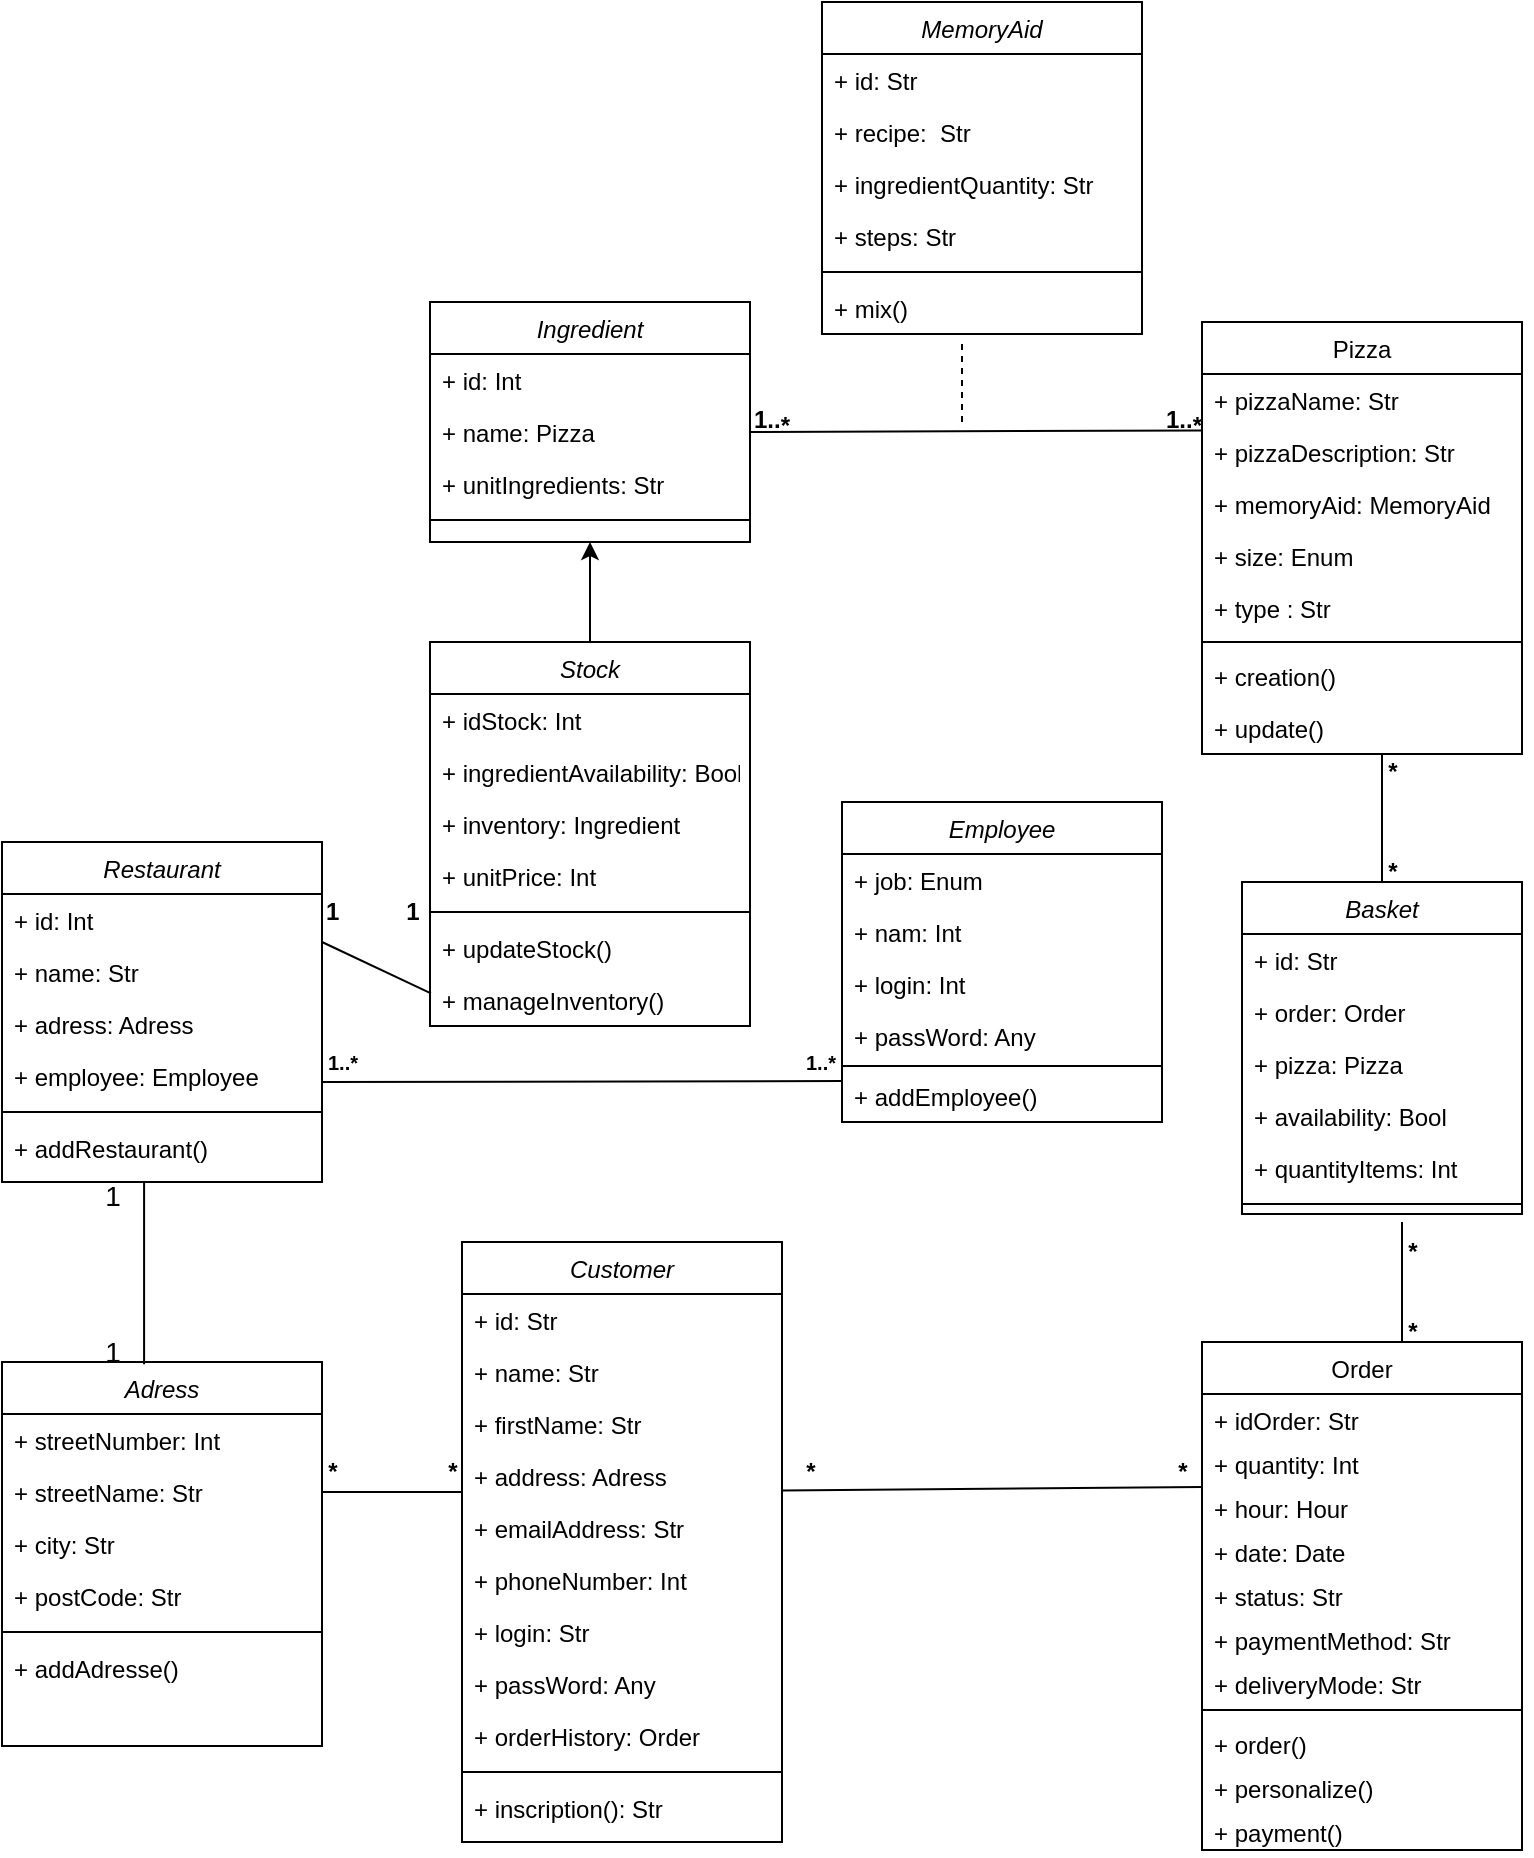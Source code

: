<mxfile version="20.8.16" type="device"><diagram id="C5RBs43oDa-KdzZeNtuy" name="Page-1"><mxGraphModel dx="469" dy="485" grid="1" gridSize="10" guides="1" tooltips="1" connect="1" arrows="1" fold="1" page="1" pageScale="1" pageWidth="827" pageHeight="1169" math="0" shadow="0"><root><mxCell id="WIyWlLk6GJQsqaUBKTNV-0"/><mxCell id="WIyWlLk6GJQsqaUBKTNV-1" parent="WIyWlLk6GJQsqaUBKTNV-0"/><mxCell id="zkfFHV4jXpPFQw0GAbJ--0" value="Customer" style="swimlane;fontStyle=2;align=center;verticalAlign=top;childLayout=stackLayout;horizontal=1;startSize=26;horizontalStack=0;resizeParent=1;resizeLast=0;collapsible=1;marginBottom=0;rounded=0;shadow=0;strokeWidth=1;" parent="WIyWlLk6GJQsqaUBKTNV-1" vertex="1"><mxGeometry x="270" y="630" width="160" height="300" as="geometry"><mxRectangle x="230" y="140" width="160" height="26" as="alternateBounds"/></mxGeometry></mxCell><mxCell id="zkfFHV4jXpPFQw0GAbJ--1" value="+ id: Str" style="text;align=left;verticalAlign=top;spacingLeft=4;spacingRight=4;overflow=hidden;rotatable=0;points=[[0,0.5],[1,0.5]];portConstraint=eastwest;" parent="zkfFHV4jXpPFQw0GAbJ--0" vertex="1"><mxGeometry y="26" width="160" height="26" as="geometry"/></mxCell><mxCell id="oWR96IJqi7vCmlH9V8G7-21" value="+ name: Str" style="text;align=left;verticalAlign=top;spacingLeft=4;spacingRight=4;overflow=hidden;rotatable=0;points=[[0,0.5],[1,0.5]];portConstraint=eastwest;" parent="zkfFHV4jXpPFQw0GAbJ--0" vertex="1"><mxGeometry y="52" width="160" height="26" as="geometry"/></mxCell><mxCell id="zkfFHV4jXpPFQw0GAbJ--2" value="+ firstName: Str" style="text;align=left;verticalAlign=top;spacingLeft=4;spacingRight=4;overflow=hidden;rotatable=0;points=[[0,0.5],[1,0.5]];portConstraint=eastwest;rounded=0;shadow=0;html=0;" parent="zkfFHV4jXpPFQw0GAbJ--0" vertex="1"><mxGeometry y="78" width="160" height="26" as="geometry"/></mxCell><mxCell id="zkfFHV4jXpPFQw0GAbJ--3" value="+ address: Adress" style="text;align=left;verticalAlign=top;spacingLeft=4;spacingRight=4;overflow=hidden;rotatable=0;points=[[0,0.5],[1,0.5]];portConstraint=eastwest;rounded=0;shadow=0;html=0;" parent="zkfFHV4jXpPFQw0GAbJ--0" vertex="1"><mxGeometry y="104" width="160" height="26" as="geometry"/></mxCell><mxCell id="oWR96IJqi7vCmlH9V8G7-4" value="+ emailAddress: Str" style="text;align=left;verticalAlign=top;spacingLeft=4;spacingRight=4;overflow=hidden;rotatable=0;points=[[0,0.5],[1,0.5]];portConstraint=eastwest;rounded=0;shadow=0;html=0;" parent="zkfFHV4jXpPFQw0GAbJ--0" vertex="1"><mxGeometry y="130" width="160" height="26" as="geometry"/></mxCell><mxCell id="oWR96IJqi7vCmlH9V8G7-5" value="+ phoneNumber: Int" style="text;align=left;verticalAlign=top;spacingLeft=4;spacingRight=4;overflow=hidden;rotatable=0;points=[[0,0.5],[1,0.5]];portConstraint=eastwest;rounded=0;shadow=0;html=0;" parent="zkfFHV4jXpPFQw0GAbJ--0" vertex="1"><mxGeometry y="156" width="160" height="26" as="geometry"/></mxCell><mxCell id="oWR96IJqi7vCmlH9V8G7-6" value="+ login: Str" style="text;align=left;verticalAlign=top;spacingLeft=4;spacingRight=4;overflow=hidden;rotatable=0;points=[[0,0.5],[1,0.5]];portConstraint=eastwest;rounded=0;shadow=0;html=0;" parent="zkfFHV4jXpPFQw0GAbJ--0" vertex="1"><mxGeometry y="182" width="160" height="26" as="geometry"/></mxCell><mxCell id="oWR96IJqi7vCmlH9V8G7-7" value="+ passWord: Any" style="text;align=left;verticalAlign=top;spacingLeft=4;spacingRight=4;overflow=hidden;rotatable=0;points=[[0,0.5],[1,0.5]];portConstraint=eastwest;rounded=0;shadow=0;html=0;" parent="zkfFHV4jXpPFQw0GAbJ--0" vertex="1"><mxGeometry y="208" width="160" height="26" as="geometry"/></mxCell><mxCell id="oWR96IJqi7vCmlH9V8G7-186" value="+ orderHistory: Order" style="text;align=left;verticalAlign=top;spacingLeft=4;spacingRight=4;overflow=hidden;rotatable=0;points=[[0,0.5],[1,0.5]];portConstraint=eastwest;rounded=0;shadow=0;html=0;" parent="zkfFHV4jXpPFQw0GAbJ--0" vertex="1"><mxGeometry y="234" width="160" height="26" as="geometry"/></mxCell><mxCell id="zkfFHV4jXpPFQw0GAbJ--4" value="&lt;br&gt;" style="line;html=1;strokeWidth=1;align=left;verticalAlign=middle;spacingTop=-1;spacingLeft=3;spacingRight=3;rotatable=0;labelPosition=right;points=[];portConstraint=eastwest;" parent="zkfFHV4jXpPFQw0GAbJ--0" vertex="1"><mxGeometry y="260" width="160" height="10" as="geometry"/></mxCell><mxCell id="zkfFHV4jXpPFQw0GAbJ--5" value="+ inscription(): Str&#10;" style="text;align=left;verticalAlign=top;spacingLeft=4;spacingRight=4;overflow=hidden;rotatable=0;points=[[0,0.5],[1,0.5]];portConstraint=eastwest;" parent="zkfFHV4jXpPFQw0GAbJ--0" vertex="1"><mxGeometry y="270" width="160" height="18" as="geometry"/></mxCell><mxCell id="zkfFHV4jXpPFQw0GAbJ--13" value="Order" style="swimlane;fontStyle=0;align=center;verticalAlign=top;childLayout=stackLayout;horizontal=1;startSize=26;horizontalStack=0;resizeParent=1;resizeLast=0;collapsible=1;marginBottom=0;rounded=0;shadow=0;strokeWidth=1;" parent="WIyWlLk6GJQsqaUBKTNV-1" vertex="1"><mxGeometry x="640" y="680" width="160" height="254" as="geometry"><mxRectangle x="640" y="450" width="170" height="26" as="alternateBounds"/></mxGeometry></mxCell><mxCell id="oWR96IJqi7vCmlH9V8G7-34" value="+ idOrder: Str" style="text;align=left;verticalAlign=top;spacingLeft=4;spacingRight=4;overflow=hidden;rotatable=0;points=[[0,0.5],[1,0.5]];portConstraint=eastwest;" parent="zkfFHV4jXpPFQw0GAbJ--13" vertex="1"><mxGeometry y="26" width="160" height="22" as="geometry"/></mxCell><mxCell id="zkfFHV4jXpPFQw0GAbJ--14" value="+ quantity: Int" style="text;align=left;verticalAlign=top;spacingLeft=4;spacingRight=4;overflow=hidden;rotatable=0;points=[[0,0.5],[1,0.5]];portConstraint=eastwest;" parent="zkfFHV4jXpPFQw0GAbJ--13" vertex="1"><mxGeometry y="48" width="160" height="22" as="geometry"/></mxCell><mxCell id="oWR96IJqi7vCmlH9V8G7-31" value="+ hour: Hour" style="text;align=left;verticalAlign=top;spacingLeft=4;spacingRight=4;overflow=hidden;rotatable=0;points=[[0,0.5],[1,0.5]];portConstraint=eastwest;" parent="zkfFHV4jXpPFQw0GAbJ--13" vertex="1"><mxGeometry y="70" width="160" height="22" as="geometry"/></mxCell><mxCell id="oWR96IJqi7vCmlH9V8G7-30" value="+ date: Date" style="text;align=left;verticalAlign=top;spacingLeft=4;spacingRight=4;overflow=hidden;rotatable=0;points=[[0,0.5],[1,0.5]];portConstraint=eastwest;" parent="zkfFHV4jXpPFQw0GAbJ--13" vertex="1"><mxGeometry y="92" width="160" height="22" as="geometry"/></mxCell><mxCell id="oWR96IJqi7vCmlH9V8G7-32" value="+ status: Str" style="text;align=left;verticalAlign=top;spacingLeft=4;spacingRight=4;overflow=hidden;rotatable=0;points=[[0,0.5],[1,0.5]];portConstraint=eastwest;" parent="zkfFHV4jXpPFQw0GAbJ--13" vertex="1"><mxGeometry y="114" width="160" height="22" as="geometry"/></mxCell><mxCell id="oWR96IJqi7vCmlH9V8G7-27" value="+ paymentMethod: Str" style="text;align=left;verticalAlign=top;spacingLeft=4;spacingRight=4;overflow=hidden;rotatable=0;points=[[0,0.5],[1,0.5]];portConstraint=eastwest;" parent="zkfFHV4jXpPFQw0GAbJ--13" vertex="1"><mxGeometry y="136" width="160" height="22" as="geometry"/></mxCell><mxCell id="oWR96IJqi7vCmlH9V8G7-33" value="+ deliveryMode: Str" style="text;align=left;verticalAlign=top;spacingLeft=4;spacingRight=4;overflow=hidden;rotatable=0;points=[[0,0.5],[1,0.5]];portConstraint=eastwest;" parent="zkfFHV4jXpPFQw0GAbJ--13" vertex="1"><mxGeometry y="158" width="160" height="22" as="geometry"/></mxCell><mxCell id="zkfFHV4jXpPFQw0GAbJ--15" value="" style="line;html=1;strokeWidth=1;align=left;verticalAlign=middle;spacingTop=-1;spacingLeft=3;spacingRight=3;rotatable=0;labelPosition=right;points=[];portConstraint=eastwest;" parent="zkfFHV4jXpPFQw0GAbJ--13" vertex="1"><mxGeometry y="180" width="160" height="8" as="geometry"/></mxCell><mxCell id="oWR96IJqi7vCmlH9V8G7-25" value="+ order()" style="text;align=left;verticalAlign=top;spacingLeft=4;spacingRight=4;overflow=hidden;rotatable=0;points=[[0,0.5],[1,0.5]];portConstraint=eastwest;" parent="zkfFHV4jXpPFQw0GAbJ--13" vertex="1"><mxGeometry y="188" width="160" height="22" as="geometry"/></mxCell><mxCell id="oWR96IJqi7vCmlH9V8G7-29" value="+ personalize()" style="text;align=left;verticalAlign=top;spacingLeft=4;spacingRight=4;overflow=hidden;rotatable=0;points=[[0,0.5],[1,0.5]];portConstraint=eastwest;" parent="zkfFHV4jXpPFQw0GAbJ--13" vertex="1"><mxGeometry y="210" width="160" height="22" as="geometry"/></mxCell><mxCell id="oWR96IJqi7vCmlH9V8G7-28" value="+ payment()" style="text;align=left;verticalAlign=top;spacingLeft=4;spacingRight=4;overflow=hidden;rotatable=0;points=[[0,0.5],[1,0.5]];portConstraint=eastwest;" parent="zkfFHV4jXpPFQw0GAbJ--13" vertex="1"><mxGeometry y="232" width="160" height="22" as="geometry"/></mxCell><mxCell id="oWR96IJqi7vCmlH9V8G7-11" value="Pizza" style="swimlane;fontStyle=0;align=center;verticalAlign=top;childLayout=stackLayout;horizontal=1;startSize=26;horizontalStack=0;resizeParent=1;resizeLast=0;collapsible=1;marginBottom=0;rounded=0;shadow=0;strokeWidth=1;" parent="WIyWlLk6GJQsqaUBKTNV-1" vertex="1"><mxGeometry x="640" y="170" width="160" height="216" as="geometry"><mxRectangle x="550" y="140" width="160" height="26" as="alternateBounds"/></mxGeometry></mxCell><mxCell id="oWR96IJqi7vCmlH9V8G7-12" value="+ pizzaName: Str    " style="text;align=left;verticalAlign=top;spacingLeft=4;spacingRight=4;overflow=hidden;rotatable=0;points=[[0,0.5],[1,0.5]];portConstraint=eastwest;" parent="oWR96IJqi7vCmlH9V8G7-11" vertex="1"><mxGeometry y="26" width="160" height="26" as="geometry"/></mxCell><mxCell id="oWR96IJqi7vCmlH9V8G7-22" value="+ pizzaDescription: Str    " style="text;align=left;verticalAlign=top;spacingLeft=4;spacingRight=4;overflow=hidden;rotatable=0;points=[[0,0.5],[1,0.5]];portConstraint=eastwest;" parent="oWR96IJqi7vCmlH9V8G7-11" vertex="1"><mxGeometry y="52" width="160" height="26" as="geometry"/></mxCell><mxCell id="oWR96IJqi7vCmlH9V8G7-13" value="+ memoryAid: MemoryAid" style="text;align=left;verticalAlign=top;spacingLeft=4;spacingRight=4;overflow=hidden;rotatable=0;points=[[0,0.5],[1,0.5]];portConstraint=eastwest;rounded=0;shadow=0;html=0;" parent="oWR96IJqi7vCmlH9V8G7-11" vertex="1"><mxGeometry y="78" width="160" height="26" as="geometry"/></mxCell><mxCell id="oWR96IJqi7vCmlH9V8G7-14" value="+ size: Enum" style="text;align=left;verticalAlign=top;spacingLeft=4;spacingRight=4;overflow=hidden;rotatable=0;points=[[0,0.5],[1,0.5]];portConstraint=eastwest;rounded=0;shadow=0;html=0;" parent="oWR96IJqi7vCmlH9V8G7-11" vertex="1"><mxGeometry y="104" width="160" height="26" as="geometry"/></mxCell><mxCell id="oWR96IJqi7vCmlH9V8G7-15" value="+ type : Str" style="text;align=left;verticalAlign=top;spacingLeft=4;spacingRight=4;overflow=hidden;rotatable=0;points=[[0,0.5],[1,0.5]];portConstraint=eastwest;rounded=0;shadow=0;html=0;" parent="oWR96IJqi7vCmlH9V8G7-11" vertex="1"><mxGeometry y="130" width="160" height="26" as="geometry"/></mxCell><mxCell id="oWR96IJqi7vCmlH9V8G7-16" value="" style="line;html=1;strokeWidth=1;align=left;verticalAlign=middle;spacingTop=-1;spacingLeft=3;spacingRight=3;rotatable=0;labelPosition=right;points=[];portConstraint=eastwest;" parent="oWR96IJqi7vCmlH9V8G7-11" vertex="1"><mxGeometry y="156" width="160" height="8" as="geometry"/></mxCell><mxCell id="oWR96IJqi7vCmlH9V8G7-17" value="+ creation()" style="text;align=left;verticalAlign=top;spacingLeft=4;spacingRight=4;overflow=hidden;rotatable=0;points=[[0,0.5],[1,0.5]];portConstraint=eastwest;" parent="oWR96IJqi7vCmlH9V8G7-11" vertex="1"><mxGeometry y="164" width="160" height="26" as="geometry"/></mxCell><mxCell id="oWR96IJqi7vCmlH9V8G7-18" value="+ update()" style="text;align=left;verticalAlign=top;spacingLeft=4;spacingRight=4;overflow=hidden;rotatable=0;points=[[0,0.5],[1,0.5]];portConstraint=eastwest;" parent="oWR96IJqi7vCmlH9V8G7-11" vertex="1"><mxGeometry y="190" width="160" height="26" as="geometry"/></mxCell><mxCell id="oWR96IJqi7vCmlH9V8G7-40" value="Ingredient" style="swimlane;fontStyle=2;align=center;verticalAlign=top;childLayout=stackLayout;horizontal=1;startSize=26;horizontalStack=0;resizeParent=1;resizeLast=0;collapsible=1;marginBottom=0;rounded=0;shadow=0;strokeWidth=1;" parent="WIyWlLk6GJQsqaUBKTNV-1" vertex="1"><mxGeometry x="254" y="160" width="160" height="120" as="geometry"><mxRectangle x="230" y="140" width="160" height="26" as="alternateBounds"/></mxGeometry></mxCell><mxCell id="oWR96IJqi7vCmlH9V8G7-41" value="+ id: Int" style="text;align=left;verticalAlign=top;spacingLeft=4;spacingRight=4;overflow=hidden;rotatable=0;points=[[0,0.5],[1,0.5]];portConstraint=eastwest;" parent="oWR96IJqi7vCmlH9V8G7-40" vertex="1"><mxGeometry y="26" width="160" height="26" as="geometry"/></mxCell><mxCell id="oWR96IJqi7vCmlH9V8G7-42" value="+ name: Pizza" style="text;align=left;verticalAlign=top;spacingLeft=4;spacingRight=4;overflow=hidden;rotatable=0;points=[[0,0.5],[1,0.5]];portConstraint=eastwest;" parent="oWR96IJqi7vCmlH9V8G7-40" vertex="1"><mxGeometry y="52" width="160" height="26" as="geometry"/></mxCell><mxCell id="oWR96IJqi7vCmlH9V8G7-51" value="+ unitIngredients: Str" style="text;align=left;verticalAlign=top;spacingLeft=4;spacingRight=4;overflow=hidden;rotatable=0;points=[[0,0.5],[1,0.5]];portConstraint=eastwest;rounded=0;shadow=0;html=0;" parent="oWR96IJqi7vCmlH9V8G7-40" vertex="1"><mxGeometry y="78" width="160" height="26" as="geometry"/></mxCell><mxCell id="oWR96IJqi7vCmlH9V8G7-49" value="&lt;br&gt;" style="line;html=1;strokeWidth=1;align=left;verticalAlign=middle;spacingTop=-1;spacingLeft=3;spacingRight=3;rotatable=0;labelPosition=right;points=[];portConstraint=eastwest;" parent="oWR96IJqi7vCmlH9V8G7-40" vertex="1"><mxGeometry y="104" width="160" height="10" as="geometry"/></mxCell><mxCell id="oWR96IJqi7vCmlH9V8G7-60" style="edgeStyle=orthogonalEdgeStyle;rounded=0;orthogonalLoop=1;jettySize=auto;html=1;exitX=0.5;exitY=0;exitDx=0;exitDy=0;entryX=0.5;entryY=1;entryDx=0;entryDy=0;" parent="WIyWlLk6GJQsqaUBKTNV-1" source="oWR96IJqi7vCmlH9V8G7-54" target="oWR96IJqi7vCmlH9V8G7-40" edge="1"><mxGeometry relative="1" as="geometry"/></mxCell><mxCell id="oWR96IJqi7vCmlH9V8G7-54" value="Stock" style="swimlane;fontStyle=2;align=center;verticalAlign=top;childLayout=stackLayout;horizontal=1;startSize=26;horizontalStack=0;resizeParent=1;resizeLast=0;collapsible=1;marginBottom=0;rounded=0;shadow=0;strokeWidth=1;" parent="WIyWlLk6GJQsqaUBKTNV-1" vertex="1"><mxGeometry x="254" y="330" width="160" height="192" as="geometry"><mxRectangle x="254" y="330" width="160" height="26" as="alternateBounds"/></mxGeometry></mxCell><mxCell id="UZ5WlpaGv966sZZWMmIc-0" value="+ idStock: Int&#10;" style="text;align=left;verticalAlign=top;spacingLeft=4;spacingRight=4;overflow=hidden;rotatable=0;points=[[0,0.5],[1,0.5]];portConstraint=eastwest;" vertex="1" parent="oWR96IJqi7vCmlH9V8G7-54"><mxGeometry y="26" width="160" height="26" as="geometry"/></mxCell><mxCell id="oWR96IJqi7vCmlH9V8G7-55" value="+ ingredientAvailability: Bool" style="text;align=left;verticalAlign=top;spacingLeft=4;spacingRight=4;overflow=hidden;rotatable=0;points=[[0,0.5],[1,0.5]];portConstraint=eastwest;" parent="oWR96IJqi7vCmlH9V8G7-54" vertex="1"><mxGeometry y="52" width="160" height="26" as="geometry"/></mxCell><mxCell id="oWR96IJqi7vCmlH9V8G7-56" value="+ inventory: Ingredient" style="text;align=left;verticalAlign=top;spacingLeft=4;spacingRight=4;overflow=hidden;rotatable=0;points=[[0,0.5],[1,0.5]];portConstraint=eastwest;" parent="oWR96IJqi7vCmlH9V8G7-54" vertex="1"><mxGeometry y="78" width="160" height="26" as="geometry"/></mxCell><mxCell id="oWR96IJqi7vCmlH9V8G7-57" value="+ unitPrice: Int" style="text;align=left;verticalAlign=top;spacingLeft=4;spacingRight=4;overflow=hidden;rotatable=0;points=[[0,0.5],[1,0.5]];portConstraint=eastwest;rounded=0;shadow=0;html=0;" parent="oWR96IJqi7vCmlH9V8G7-54" vertex="1"><mxGeometry y="104" width="160" height="26" as="geometry"/></mxCell><mxCell id="oWR96IJqi7vCmlH9V8G7-58" value="&lt;br&gt;" style="line;html=1;strokeWidth=1;align=left;verticalAlign=middle;spacingTop=-1;spacingLeft=3;spacingRight=3;rotatable=0;labelPosition=right;points=[];portConstraint=eastwest;" parent="oWR96IJqi7vCmlH9V8G7-54" vertex="1"><mxGeometry y="130" width="160" height="10" as="geometry"/></mxCell><mxCell id="oWR96IJqi7vCmlH9V8G7-61" value="+ updateStock()" style="text;align=left;verticalAlign=top;spacingLeft=4;spacingRight=4;overflow=hidden;rotatable=0;points=[[0,0.5],[1,0.5]];portConstraint=eastwest;rounded=0;shadow=0;html=0;" parent="oWR96IJqi7vCmlH9V8G7-54" vertex="1"><mxGeometry y="140" width="160" height="26" as="geometry"/></mxCell><mxCell id="oWR96IJqi7vCmlH9V8G7-62" value="+ manageInventory()" style="text;align=left;verticalAlign=top;spacingLeft=4;spacingRight=4;overflow=hidden;rotatable=0;points=[[0,0.5],[1,0.5]];portConstraint=eastwest;rounded=0;shadow=0;html=0;" parent="oWR96IJqi7vCmlH9V8G7-54" vertex="1"><mxGeometry y="166" width="160" height="26" as="geometry"/></mxCell><mxCell id="oWR96IJqi7vCmlH9V8G7-81" value="Employee" style="swimlane;fontStyle=2;align=center;verticalAlign=top;childLayout=stackLayout;horizontal=1;startSize=26;horizontalStack=0;resizeParent=1;resizeLast=0;collapsible=1;marginBottom=0;rounded=0;shadow=0;strokeWidth=1;" parent="WIyWlLk6GJQsqaUBKTNV-1" vertex="1"><mxGeometry x="460" y="410" width="160" height="160" as="geometry"><mxRectangle x="230" y="140" width="160" height="26" as="alternateBounds"/></mxGeometry></mxCell><mxCell id="oWR96IJqi7vCmlH9V8G7-82" value="+ job: Enum" style="text;align=left;verticalAlign=top;spacingLeft=4;spacingRight=4;overflow=hidden;rotatable=0;points=[[0,0.5],[1,0.5]];portConstraint=eastwest;" parent="oWR96IJqi7vCmlH9V8G7-81" vertex="1"><mxGeometry y="26" width="160" height="26" as="geometry"/></mxCell><mxCell id="oWR96IJqi7vCmlH9V8G7-160" value="+ nam: Int" style="text;align=left;verticalAlign=top;spacingLeft=4;spacingRight=4;overflow=hidden;rotatable=0;points=[[0,0.5],[1,0.5]];portConstraint=eastwest;" parent="oWR96IJqi7vCmlH9V8G7-81" vertex="1"><mxGeometry y="52" width="160" height="26" as="geometry"/></mxCell><mxCell id="oWR96IJqi7vCmlH9V8G7-83" value="+ login: Int" style="text;align=left;verticalAlign=top;spacingLeft=4;spacingRight=4;overflow=hidden;rotatable=0;points=[[0,0.5],[1,0.5]];portConstraint=eastwest;" parent="oWR96IJqi7vCmlH9V8G7-81" vertex="1"><mxGeometry y="78" width="160" height="26" as="geometry"/></mxCell><mxCell id="oWR96IJqi7vCmlH9V8G7-162" value="+ passWord: Any" style="text;align=left;verticalAlign=top;spacingLeft=4;spacingRight=4;overflow=hidden;rotatable=0;points=[[0,0.5],[1,0.5]];portConstraint=eastwest;" parent="oWR96IJqi7vCmlH9V8G7-81" vertex="1"><mxGeometry y="104" width="160" height="26" as="geometry"/></mxCell><mxCell id="oWR96IJqi7vCmlH9V8G7-85" value="&lt;br&gt;" style="line;html=1;strokeWidth=1;align=left;verticalAlign=middle;spacingTop=-1;spacingLeft=3;spacingRight=3;rotatable=0;labelPosition=right;points=[];portConstraint=eastwest;" parent="oWR96IJqi7vCmlH9V8G7-81" vertex="1"><mxGeometry y="130" width="160" height="4" as="geometry"/></mxCell><mxCell id="oWR96IJqi7vCmlH9V8G7-87" value="+ addEmployee()" style="text;align=left;verticalAlign=top;spacingLeft=4;spacingRight=4;overflow=hidden;rotatable=0;points=[[0,0.5],[1,0.5]];portConstraint=eastwest;" parent="oWR96IJqi7vCmlH9V8G7-81" vertex="1"><mxGeometry y="134" width="160" height="24" as="geometry"/></mxCell><mxCell id="oWR96IJqi7vCmlH9V8G7-89" value="" style="endArrow=none;html=1;rounded=0;exitX=1;exitY=0.5;exitDx=0;exitDy=0;entryX=-0.003;entryY=0.085;entryDx=0;entryDy=0;entryPerimeter=0;" parent="WIyWlLk6GJQsqaUBKTNV-1" source="oWR96IJqi7vCmlH9V8G7-42" target="oWR96IJqi7vCmlH9V8G7-22" edge="1"><mxGeometry width="50" height="50" relative="1" as="geometry"><mxPoint x="590" y="350" as="sourcePoint"/><mxPoint x="630" y="225" as="targetPoint"/></mxGeometry></mxCell><mxCell id="oWR96IJqi7vCmlH9V8G7-90" value="MemoryAid" style="swimlane;fontStyle=2;align=center;verticalAlign=top;childLayout=stackLayout;horizontal=1;startSize=26;horizontalStack=0;resizeParent=1;resizeLast=0;collapsible=1;marginBottom=0;rounded=0;shadow=0;strokeWidth=1;" parent="WIyWlLk6GJQsqaUBKTNV-1" vertex="1"><mxGeometry x="450" y="10" width="160" height="166" as="geometry"><mxRectangle x="230" y="140" width="160" height="26" as="alternateBounds"/></mxGeometry></mxCell><mxCell id="oWR96IJqi7vCmlH9V8G7-91" value="+ id: Str" style="text;align=left;verticalAlign=top;spacingLeft=4;spacingRight=4;overflow=hidden;rotatable=0;points=[[0,0.5],[1,0.5]];portConstraint=eastwest;" parent="oWR96IJqi7vCmlH9V8G7-90" vertex="1"><mxGeometry y="26" width="160" height="26" as="geometry"/></mxCell><mxCell id="oWR96IJqi7vCmlH9V8G7-92" value="+ recipe:  Str" style="text;align=left;verticalAlign=top;spacingLeft=4;spacingRight=4;overflow=hidden;rotatable=0;points=[[0,0.5],[1,0.5]];portConstraint=eastwest;" parent="oWR96IJqi7vCmlH9V8G7-90" vertex="1"><mxGeometry y="52" width="160" height="26" as="geometry"/></mxCell><mxCell id="oWR96IJqi7vCmlH9V8G7-93" value="+ ingredientQuantity: Str" style="text;align=left;verticalAlign=top;spacingLeft=4;spacingRight=4;overflow=hidden;rotatable=0;points=[[0,0.5],[1,0.5]];portConstraint=eastwest;rounded=0;shadow=0;html=0;" parent="oWR96IJqi7vCmlH9V8G7-90" vertex="1"><mxGeometry y="78" width="160" height="26" as="geometry"/></mxCell><mxCell id="oWR96IJqi7vCmlH9V8G7-95" value="+ steps: Str" style="text;align=left;verticalAlign=top;spacingLeft=4;spacingRight=4;overflow=hidden;rotatable=0;points=[[0,0.5],[1,0.5]];portConstraint=eastwest;" parent="oWR96IJqi7vCmlH9V8G7-90" vertex="1"><mxGeometry y="104" width="160" height="26" as="geometry"/></mxCell><mxCell id="oWR96IJqi7vCmlH9V8G7-94" value="&lt;br&gt;" style="line;html=1;strokeWidth=1;align=left;verticalAlign=middle;spacingTop=-1;spacingLeft=3;spacingRight=3;rotatable=0;labelPosition=right;points=[];portConstraint=eastwest;" parent="oWR96IJqi7vCmlH9V8G7-90" vertex="1"><mxGeometry y="130" width="160" height="10" as="geometry"/></mxCell><mxCell id="oWR96IJqi7vCmlH9V8G7-96" value="+ mix()" style="text;align=left;verticalAlign=top;spacingLeft=4;spacingRight=4;overflow=hidden;rotatable=0;points=[[0,0.5],[1,0.5]];portConstraint=eastwest;" parent="oWR96IJqi7vCmlH9V8G7-90" vertex="1"><mxGeometry y="140" width="160" height="26" as="geometry"/></mxCell><mxCell id="oWR96IJqi7vCmlH9V8G7-100" value="Adress" style="swimlane;fontStyle=2;align=center;verticalAlign=top;childLayout=stackLayout;horizontal=1;startSize=26;horizontalStack=0;resizeParent=1;resizeLast=0;collapsible=1;marginBottom=0;rounded=0;shadow=0;strokeWidth=1;" parent="WIyWlLk6GJQsqaUBKTNV-1" vertex="1"><mxGeometry x="40" y="690" width="160" height="192" as="geometry"><mxRectangle x="230" y="140" width="160" height="26" as="alternateBounds"/></mxGeometry></mxCell><mxCell id="oWR96IJqi7vCmlH9V8G7-101" value="+ streetNumber: Int" style="text;align=left;verticalAlign=top;spacingLeft=4;spacingRight=4;overflow=hidden;rotatable=0;points=[[0,0.5],[1,0.5]];portConstraint=eastwest;" parent="oWR96IJqi7vCmlH9V8G7-100" vertex="1"><mxGeometry y="26" width="160" height="26" as="geometry"/></mxCell><mxCell id="oWR96IJqi7vCmlH9V8G7-102" value="+ streetName: Str" style="text;align=left;verticalAlign=top;spacingLeft=4;spacingRight=4;overflow=hidden;rotatable=0;points=[[0,0.5],[1,0.5]];portConstraint=eastwest;" parent="oWR96IJqi7vCmlH9V8G7-100" vertex="1"><mxGeometry y="52" width="160" height="26" as="geometry"/></mxCell><mxCell id="oWR96IJqi7vCmlH9V8G7-103" value="+ city: Str" style="text;align=left;verticalAlign=top;spacingLeft=4;spacingRight=4;overflow=hidden;rotatable=0;points=[[0,0.5],[1,0.5]];portConstraint=eastwest;rounded=0;shadow=0;html=0;" parent="oWR96IJqi7vCmlH9V8G7-100" vertex="1"><mxGeometry y="78" width="160" height="26" as="geometry"/></mxCell><mxCell id="oWR96IJqi7vCmlH9V8G7-104" value="+ postCode: Str" style="text;align=left;verticalAlign=top;spacingLeft=4;spacingRight=4;overflow=hidden;rotatable=0;points=[[0,0.5],[1,0.5]];portConstraint=eastwest;" parent="oWR96IJqi7vCmlH9V8G7-100" vertex="1"><mxGeometry y="104" width="160" height="26" as="geometry"/></mxCell><mxCell id="oWR96IJqi7vCmlH9V8G7-105" value="&lt;br&gt;" style="line;html=1;strokeWidth=1;align=left;verticalAlign=middle;spacingTop=-1;spacingLeft=3;spacingRight=3;rotatable=0;labelPosition=right;points=[];portConstraint=eastwest;" parent="oWR96IJqi7vCmlH9V8G7-100" vertex="1"><mxGeometry y="130" width="160" height="10" as="geometry"/></mxCell><mxCell id="oWR96IJqi7vCmlH9V8G7-106" value="+ addAdresse()" style="text;align=left;verticalAlign=top;spacingLeft=4;spacingRight=4;overflow=hidden;rotatable=0;points=[[0,0.5],[1,0.5]];portConstraint=eastwest;" parent="oWR96IJqi7vCmlH9V8G7-100" vertex="1"><mxGeometry y="140" width="160" height="26" as="geometry"/></mxCell><mxCell id="oWR96IJqi7vCmlH9V8G7-107" value="Restaurant" style="swimlane;fontStyle=2;align=center;verticalAlign=top;childLayout=stackLayout;horizontal=1;startSize=26;horizontalStack=0;resizeParent=1;resizeLast=0;collapsible=1;marginBottom=0;rounded=0;shadow=0;strokeWidth=1;" parent="WIyWlLk6GJQsqaUBKTNV-1" vertex="1"><mxGeometry x="40" y="430" width="160" height="170" as="geometry"><mxRectangle x="230" y="140" width="160" height="26" as="alternateBounds"/></mxGeometry></mxCell><mxCell id="oWR96IJqi7vCmlH9V8G7-108" value="+ id: Int" style="text;align=left;verticalAlign=top;spacingLeft=4;spacingRight=4;overflow=hidden;rotatable=0;points=[[0,0.5],[1,0.5]];portConstraint=eastwest;" parent="oWR96IJqi7vCmlH9V8G7-107" vertex="1"><mxGeometry y="26" width="160" height="26" as="geometry"/></mxCell><mxCell id="oWR96IJqi7vCmlH9V8G7-109" value="+ name: Str" style="text;align=left;verticalAlign=top;spacingLeft=4;spacingRight=4;overflow=hidden;rotatable=0;points=[[0,0.5],[1,0.5]];portConstraint=eastwest;" parent="oWR96IJqi7vCmlH9V8G7-107" vertex="1"><mxGeometry y="52" width="160" height="26" as="geometry"/></mxCell><mxCell id="oWR96IJqi7vCmlH9V8G7-158" value="+ adress: Adress" style="text;align=left;verticalAlign=top;spacingLeft=4;spacingRight=4;overflow=hidden;rotatable=0;points=[[0,0.5],[1,0.5]];portConstraint=eastwest;" parent="oWR96IJqi7vCmlH9V8G7-107" vertex="1"><mxGeometry y="78" width="160" height="26" as="geometry"/></mxCell><mxCell id="oWR96IJqi7vCmlH9V8G7-184" value="+ employee: Employee" style="text;align=left;verticalAlign=top;spacingLeft=4;spacingRight=4;overflow=hidden;rotatable=0;points=[[0,0.5],[1,0.5]];portConstraint=eastwest;" parent="oWR96IJqi7vCmlH9V8G7-107" vertex="1"><mxGeometry y="104" width="160" height="26" as="geometry"/></mxCell><mxCell id="oWR96IJqi7vCmlH9V8G7-112" value="&lt;br&gt;" style="line;html=1;strokeWidth=1;align=left;verticalAlign=middle;spacingTop=-1;spacingLeft=3;spacingRight=3;rotatable=0;labelPosition=right;points=[];portConstraint=eastwest;" parent="oWR96IJqi7vCmlH9V8G7-107" vertex="1"><mxGeometry y="130" width="160" height="10" as="geometry"/></mxCell><mxCell id="oWR96IJqi7vCmlH9V8G7-113" value="+ addRestaurant()" style="text;align=left;verticalAlign=top;spacingLeft=4;spacingRight=4;overflow=hidden;rotatable=0;points=[[0,0.5],[1,0.5]];portConstraint=eastwest;" parent="oWR96IJqi7vCmlH9V8G7-107" vertex="1"><mxGeometry y="140" width="160" height="30" as="geometry"/></mxCell><mxCell id="oWR96IJqi7vCmlH9V8G7-114" value="" style="endArrow=none;html=1;rounded=0;entryX=0.003;entryY=0.371;entryDx=0;entryDy=0;entryPerimeter=0;" parent="WIyWlLk6GJQsqaUBKTNV-1" target="oWR96IJqi7vCmlH9V8G7-62" edge="1"><mxGeometry width="50" height="50" relative="1" as="geometry"><mxPoint x="200" y="480" as="sourcePoint"/><mxPoint x="250" y="395" as="targetPoint"/></mxGeometry></mxCell><mxCell id="oWR96IJqi7vCmlH9V8G7-115" value="" style="endArrow=none;html=1;rounded=0;" parent="WIyWlLk6GJQsqaUBKTNV-1" edge="1"><mxGeometry width="50" height="50" relative="1" as="geometry"><mxPoint x="200" y="755" as="sourcePoint"/><mxPoint x="270" y="755" as="targetPoint"/></mxGeometry></mxCell><mxCell id="oWR96IJqi7vCmlH9V8G7-116" value="" style="endArrow=none;html=1;rounded=0;entryX=0.444;entryY=0.006;entryDx=0;entryDy=0;entryPerimeter=0;exitX=0.444;exitY=0.985;exitDx=0;exitDy=0;exitPerimeter=0;" parent="WIyWlLk6GJQsqaUBKTNV-1" source="oWR96IJqi7vCmlH9V8G7-113" target="oWR96IJqi7vCmlH9V8G7-100" edge="1"><mxGeometry width="50" height="50" relative="1" as="geometry"><mxPoint x="111" y="580" as="sourcePoint"/><mxPoint x="164" y="480" as="targetPoint"/></mxGeometry></mxCell><mxCell id="oWR96IJqi7vCmlH9V8G7-117" value="" style="endArrow=none;dashed=1;html=1;rounded=0;" parent="WIyWlLk6GJQsqaUBKTNV-1" edge="1"><mxGeometry width="50" height="50" relative="1" as="geometry"><mxPoint x="520" y="220" as="sourcePoint"/><mxPoint x="520" y="180" as="targetPoint"/></mxGeometry></mxCell><mxCell id="oWR96IJqi7vCmlH9V8G7-118" value="&lt;b&gt;1..&lt;/b&gt;&lt;sub style=&quot;&quot;&gt;&lt;b&gt;&lt;font style=&quot;font-size: 12px;&quot;&gt;*&lt;/font&gt;&lt;/b&gt;&lt;/sub&gt;" style="text;html=1;align=left;verticalAlign=middle;resizable=0;points=[];autosize=1;strokeColor=none;fillColor=none;" parent="WIyWlLk6GJQsqaUBKTNV-1" vertex="1"><mxGeometry x="414" y="205" width="40" height="30" as="geometry"/></mxCell><mxCell id="oWR96IJqi7vCmlH9V8G7-121" value="&lt;b&gt;1&lt;/b&gt;" style="text;html=1;align=left;verticalAlign=middle;resizable=0;points=[];autosize=1;strokeColor=none;fillColor=none;" parent="WIyWlLk6GJQsqaUBKTNV-1" vertex="1"><mxGeometry x="200" y="450" width="30" height="30" as="geometry"/></mxCell><mxCell id="oWR96IJqi7vCmlH9V8G7-124" value="1" style="text;html=1;align=center;verticalAlign=middle;resizable=0;points=[];autosize=1;strokeColor=none;fillColor=none;fontSize=14;" parent="WIyWlLk6GJQsqaUBKTNV-1" vertex="1"><mxGeometry x="80" y="670" width="30" height="30" as="geometry"/></mxCell><mxCell id="oWR96IJqi7vCmlH9V8G7-130" value="&lt;b&gt;1..&lt;/b&gt;&lt;sub style=&quot;&quot;&gt;&lt;b&gt;&lt;font style=&quot;font-size: 12px;&quot;&gt;*&lt;/font&gt;&lt;/b&gt;&lt;/sub&gt;" style="text;html=1;align=left;verticalAlign=middle;resizable=0;points=[];autosize=1;strokeColor=none;fillColor=none;" parent="WIyWlLk6GJQsqaUBKTNV-1" vertex="1"><mxGeometry x="620" y="205" width="40" height="30" as="geometry"/></mxCell><mxCell id="oWR96IJqi7vCmlH9V8G7-131" value="&lt;b&gt;1&lt;/b&gt;" style="text;html=1;align=center;verticalAlign=middle;resizable=0;points=[];autosize=1;strokeColor=none;fillColor=none;fontSize=12;" parent="WIyWlLk6GJQsqaUBKTNV-1" vertex="1"><mxGeometry x="230" y="450" width="30" height="30" as="geometry"/></mxCell><mxCell id="oWR96IJqi7vCmlH9V8G7-133" value="&lt;b&gt;*&lt;/b&gt;" style="text;html=1;align=center;verticalAlign=middle;resizable=0;points=[];autosize=1;strokeColor=none;fillColor=none;fontSize=12;" parent="WIyWlLk6GJQsqaUBKTNV-1" vertex="1"><mxGeometry x="190" y="730" width="30" height="30" as="geometry"/></mxCell><mxCell id="oWR96IJqi7vCmlH9V8G7-134" value="&lt;b&gt;*&lt;/b&gt;" style="text;html=1;align=center;verticalAlign=middle;resizable=0;points=[];autosize=1;strokeColor=none;fillColor=none;fontSize=12;" parent="WIyWlLk6GJQsqaUBKTNV-1" vertex="1"><mxGeometry x="250" y="730" width="30" height="30" as="geometry"/></mxCell><mxCell id="oWR96IJqi7vCmlH9V8G7-136" value="&lt;b&gt;*&lt;/b&gt;" style="text;html=1;align=center;verticalAlign=middle;resizable=0;points=[];autosize=1;strokeColor=none;fillColor=none;fontSize=12;" parent="WIyWlLk6GJQsqaUBKTNV-1" vertex="1"><mxGeometry x="429" y="730" width="30" height="30" as="geometry"/></mxCell><mxCell id="oWR96IJqi7vCmlH9V8G7-139" value="" style="endArrow=none;html=1;rounded=0;exitX=1;exitY=0.779;exitDx=0;exitDy=0;exitPerimeter=0;entryX=0.002;entryY=0.114;entryDx=0;entryDy=0;entryPerimeter=0;" parent="WIyWlLk6GJQsqaUBKTNV-1" source="zkfFHV4jXpPFQw0GAbJ--3" target="oWR96IJqi7vCmlH9V8G7-31" edge="1"><mxGeometry width="50" height="50" relative="1" as="geometry"><mxPoint x="449" y="606" as="sourcePoint"/><mxPoint x="640" y="640" as="targetPoint"/></mxGeometry></mxCell><mxCell id="oWR96IJqi7vCmlH9V8G7-137" value="&lt;b&gt;*&lt;/b&gt;" style="text;html=1;align=center;verticalAlign=middle;resizable=0;points=[];autosize=1;strokeColor=none;fillColor=none;fontSize=12;" parent="WIyWlLk6GJQsqaUBKTNV-1" vertex="1"><mxGeometry x="615" y="730" width="30" height="30" as="geometry"/></mxCell><mxCell id="oWR96IJqi7vCmlH9V8G7-145" value="" style="endArrow=none;html=1;rounded=0;fontSize=12;entryX=0.003;entryY=0.365;entryDx=0;entryDy=0;entryPerimeter=0;" parent="WIyWlLk6GJQsqaUBKTNV-1" edge="1"><mxGeometry width="50" height="50" relative="1" as="geometry"><mxPoint x="200" y="550" as="sourcePoint"/><mxPoint x="460.48" y="549.49" as="targetPoint"/></mxGeometry></mxCell><mxCell id="oWR96IJqi7vCmlH9V8G7-150" value="&lt;b&gt;&lt;font style=&quot;font-size: 10px;&quot;&gt;1..*&lt;/font&gt;&lt;/b&gt;" style="text;html=1;align=center;verticalAlign=middle;resizable=0;points=[];autosize=1;strokeColor=none;fillColor=none;fontSize=12;" parent="WIyWlLk6GJQsqaUBKTNV-1" vertex="1"><mxGeometry x="429" y="525" width="40" height="30" as="geometry"/></mxCell><mxCell id="oWR96IJqi7vCmlH9V8G7-187" value="Basket" style="swimlane;fontStyle=2;align=center;verticalAlign=top;childLayout=stackLayout;horizontal=1;startSize=26;horizontalStack=0;resizeParent=1;resizeLast=0;collapsible=1;marginBottom=0;rounded=0;shadow=0;strokeWidth=1;" parent="WIyWlLk6GJQsqaUBKTNV-1" vertex="1"><mxGeometry x="660" y="450" width="140" height="166" as="geometry"><mxRectangle x="230" y="140" width="160" height="26" as="alternateBounds"/></mxGeometry></mxCell><mxCell id="oWR96IJqi7vCmlH9V8G7-188" value="+ id: Str&#10;" style="text;align=left;verticalAlign=top;spacingLeft=4;spacingRight=4;overflow=hidden;rotatable=0;points=[[0,0.5],[1,0.5]];portConstraint=eastwest;" parent="oWR96IJqi7vCmlH9V8G7-187" vertex="1"><mxGeometry y="26" width="140" height="26" as="geometry"/></mxCell><mxCell id="oWR96IJqi7vCmlH9V8G7-189" value="+ order: Order" style="text;align=left;verticalAlign=top;spacingLeft=4;spacingRight=4;overflow=hidden;rotatable=0;points=[[0,0.5],[1,0.5]];portConstraint=eastwest;" parent="oWR96IJqi7vCmlH9V8G7-187" vertex="1"><mxGeometry y="52" width="140" height="26" as="geometry"/></mxCell><mxCell id="UZ5WlpaGv966sZZWMmIc-2" value="+ pizza: Pizza" style="text;align=left;verticalAlign=top;spacingLeft=4;spacingRight=4;overflow=hidden;rotatable=0;points=[[0,0.5],[1,0.5]];portConstraint=eastwest;" vertex="1" parent="oWR96IJqi7vCmlH9V8G7-187"><mxGeometry y="78" width="140" height="26" as="geometry"/></mxCell><mxCell id="oWR96IJqi7vCmlH9V8G7-190" value="+ availability: Bool" style="text;align=left;verticalAlign=top;spacingLeft=4;spacingRight=4;overflow=hidden;rotatable=0;points=[[0,0.5],[1,0.5]];portConstraint=eastwest;" parent="oWR96IJqi7vCmlH9V8G7-187" vertex="1"><mxGeometry y="104" width="140" height="26" as="geometry"/></mxCell><mxCell id="UZ5WlpaGv966sZZWMmIc-3" value="+ quantityItems: Int" style="text;align=left;verticalAlign=top;spacingLeft=4;spacingRight=4;overflow=hidden;rotatable=0;points=[[0,0.5],[1,0.5]];portConstraint=eastwest;" vertex="1" parent="oWR96IJqi7vCmlH9V8G7-187"><mxGeometry y="130" width="140" height="26" as="geometry"/></mxCell><mxCell id="oWR96IJqi7vCmlH9V8G7-191" value="&lt;br&gt;" style="line;html=1;strokeWidth=1;align=left;verticalAlign=middle;spacingTop=-1;spacingLeft=3;spacingRight=3;rotatable=0;labelPosition=right;points=[];portConstraint=eastwest;" parent="oWR96IJqi7vCmlH9V8G7-187" vertex="1"><mxGeometry y="156" width="140" height="10" as="geometry"/></mxCell><mxCell id="oWR96IJqi7vCmlH9V8G7-192" value="" style="endArrow=none;html=1;rounded=0;fontSize=12;exitX=0.5;exitY=0;exitDx=0;exitDy=0;" parent="WIyWlLk6GJQsqaUBKTNV-1" source="oWR96IJqi7vCmlH9V8G7-187" edge="1"><mxGeometry width="50" height="50" relative="1" as="geometry"><mxPoint x="680" y="436" as="sourcePoint"/><mxPoint x="730" y="386" as="targetPoint"/></mxGeometry></mxCell><mxCell id="oWR96IJqi7vCmlH9V8G7-193" value="" style="endArrow=none;html=1;rounded=0;fontSize=12;exitX=0.5;exitY=0;exitDx=0;exitDy=0;" parent="WIyWlLk6GJQsqaUBKTNV-1" edge="1"><mxGeometry width="50" height="50" relative="1" as="geometry"><mxPoint x="740" y="680" as="sourcePoint"/><mxPoint x="740" y="620" as="targetPoint"/></mxGeometry></mxCell><mxCell id="oWR96IJqi7vCmlH9V8G7-194" value="&lt;b&gt;*&lt;/b&gt;" style="text;html=1;align=center;verticalAlign=middle;resizable=0;points=[];autosize=1;strokeColor=none;fillColor=none;fontSize=12;" parent="WIyWlLk6GJQsqaUBKTNV-1" vertex="1"><mxGeometry x="730" y="620" width="30" height="30" as="geometry"/></mxCell><mxCell id="oWR96IJqi7vCmlH9V8G7-195" value="&lt;b&gt;*&lt;/b&gt;" style="text;html=1;align=center;verticalAlign=middle;resizable=0;points=[];autosize=1;strokeColor=none;fillColor=none;fontSize=12;" parent="WIyWlLk6GJQsqaUBKTNV-1" vertex="1"><mxGeometry x="730" y="660" width="30" height="30" as="geometry"/></mxCell><mxCell id="oWR96IJqi7vCmlH9V8G7-196" value="&lt;b&gt;*&lt;/b&gt;" style="text;html=1;align=center;verticalAlign=middle;resizable=0;points=[];autosize=1;strokeColor=none;fillColor=none;fontSize=12;" parent="WIyWlLk6GJQsqaUBKTNV-1" vertex="1"><mxGeometry x="720" y="430" width="30" height="30" as="geometry"/></mxCell><mxCell id="oWR96IJqi7vCmlH9V8G7-197" value="&lt;b&gt;*&lt;/b&gt;" style="text;html=1;align=center;verticalAlign=middle;resizable=0;points=[];autosize=1;strokeColor=none;fillColor=none;fontSize=12;" parent="WIyWlLk6GJQsqaUBKTNV-1" vertex="1"><mxGeometry x="720" y="380" width="30" height="30" as="geometry"/></mxCell><mxCell id="ZDpTaZCVizHR_YidvhMe-0" value="1" style="text;html=1;align=center;verticalAlign=middle;resizable=0;points=[];autosize=1;strokeColor=none;fillColor=none;fontSize=14;" parent="WIyWlLk6GJQsqaUBKTNV-1" vertex="1"><mxGeometry x="80" y="592" width="30" height="30" as="geometry"/></mxCell><mxCell id="ZDpTaZCVizHR_YidvhMe-3" value="&lt;b&gt;&lt;font style=&quot;font-size: 10px;&quot;&gt;1..*&lt;/font&gt;&lt;/b&gt;" style="text;html=1;align=center;verticalAlign=middle;resizable=0;points=[];autosize=1;strokeColor=none;fillColor=none;fontSize=12;" parent="WIyWlLk6GJQsqaUBKTNV-1" vertex="1"><mxGeometry x="190" y="525" width="40" height="30" as="geometry"/></mxCell></root></mxGraphModel></diagram></mxfile>